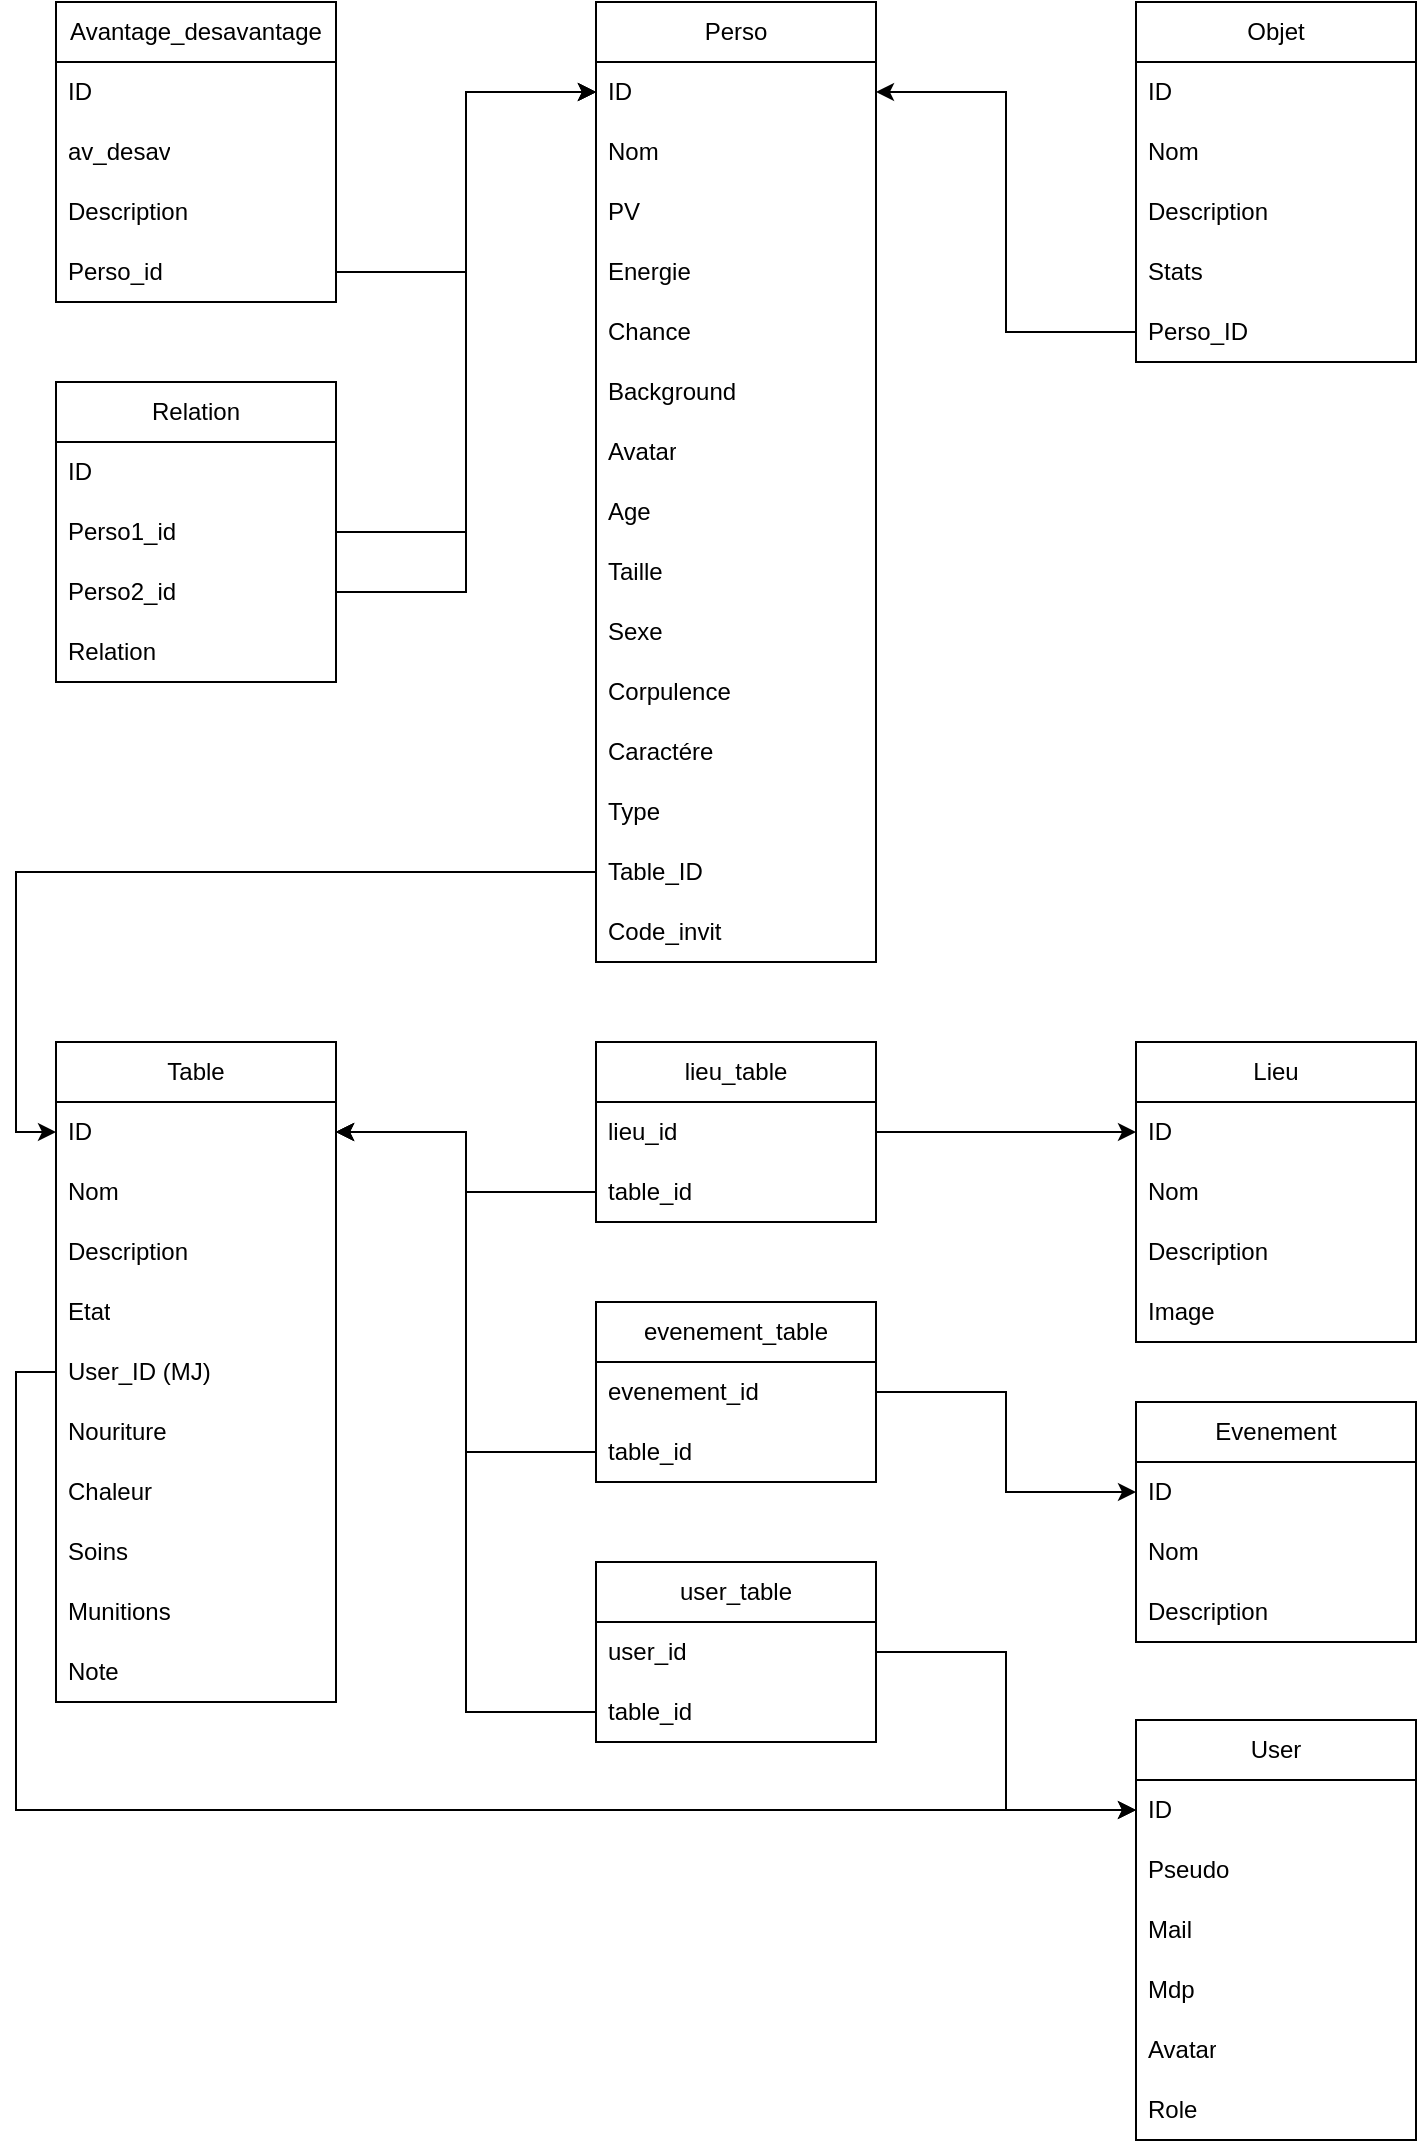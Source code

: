 <mxfile version="21.2.9" type="github">
  <diagram name="Page-1" id="Z51CJz-SSdaCgO5ZE1-a">
    <mxGraphModel dx="1434" dy="756" grid="1" gridSize="10" guides="1" tooltips="1" connect="1" arrows="1" fold="1" page="1" pageScale="1" pageWidth="827" pageHeight="1169" math="0" shadow="0">
      <root>
        <mxCell id="0" />
        <mxCell id="1" parent="0" />
        <mxCell id="J40Q3f0S2mLaKKjMADyJ-2" value="Perso" style="swimlane;fontStyle=0;childLayout=stackLayout;horizontal=1;startSize=30;horizontalStack=0;resizeParent=1;resizeParentMax=0;resizeLast=0;collapsible=1;marginBottom=0;whiteSpace=wrap;html=1;" vertex="1" parent="1">
          <mxGeometry x="330" y="100" width="140" height="480" as="geometry">
            <mxRectangle x="330" y="100" width="70" height="30" as="alternateBounds" />
          </mxGeometry>
        </mxCell>
        <mxCell id="J40Q3f0S2mLaKKjMADyJ-3" value="ID" style="text;strokeColor=none;fillColor=none;align=left;verticalAlign=middle;spacingLeft=4;spacingRight=4;overflow=hidden;points=[[0,0.5],[1,0.5]];portConstraint=eastwest;rotatable=0;whiteSpace=wrap;html=1;" vertex="1" parent="J40Q3f0S2mLaKKjMADyJ-2">
          <mxGeometry y="30" width="140" height="30" as="geometry" />
        </mxCell>
        <mxCell id="J40Q3f0S2mLaKKjMADyJ-4" value="Nom" style="text;strokeColor=none;fillColor=none;align=left;verticalAlign=middle;spacingLeft=4;spacingRight=4;overflow=hidden;points=[[0,0.5],[1,0.5]];portConstraint=eastwest;rotatable=0;whiteSpace=wrap;html=1;" vertex="1" parent="J40Q3f0S2mLaKKjMADyJ-2">
          <mxGeometry y="60" width="140" height="30" as="geometry" />
        </mxCell>
        <mxCell id="J40Q3f0S2mLaKKjMADyJ-5" value="PV" style="text;strokeColor=none;fillColor=none;align=left;verticalAlign=middle;spacingLeft=4;spacingRight=4;overflow=hidden;points=[[0,0.5],[1,0.5]];portConstraint=eastwest;rotatable=0;whiteSpace=wrap;html=1;" vertex="1" parent="J40Q3f0S2mLaKKjMADyJ-2">
          <mxGeometry y="90" width="140" height="30" as="geometry" />
        </mxCell>
        <mxCell id="J40Q3f0S2mLaKKjMADyJ-7" value="Energie" style="text;strokeColor=none;fillColor=none;align=left;verticalAlign=middle;spacingLeft=4;spacingRight=4;overflow=hidden;points=[[0,0.5],[1,0.5]];portConstraint=eastwest;rotatable=0;whiteSpace=wrap;html=1;" vertex="1" parent="J40Q3f0S2mLaKKjMADyJ-2">
          <mxGeometry y="120" width="140" height="30" as="geometry" />
        </mxCell>
        <mxCell id="J40Q3f0S2mLaKKjMADyJ-6" value="Chance" style="text;strokeColor=none;fillColor=none;align=left;verticalAlign=middle;spacingLeft=4;spacingRight=4;overflow=hidden;points=[[0,0.5],[1,0.5]];portConstraint=eastwest;rotatable=0;whiteSpace=wrap;html=1;" vertex="1" parent="J40Q3f0S2mLaKKjMADyJ-2">
          <mxGeometry y="150" width="140" height="30" as="geometry" />
        </mxCell>
        <mxCell id="J40Q3f0S2mLaKKjMADyJ-10" value="Background" style="text;strokeColor=none;fillColor=none;align=left;verticalAlign=middle;spacingLeft=4;spacingRight=4;overflow=hidden;points=[[0,0.5],[1,0.5]];portConstraint=eastwest;rotatable=0;whiteSpace=wrap;html=1;" vertex="1" parent="J40Q3f0S2mLaKKjMADyJ-2">
          <mxGeometry y="180" width="140" height="30" as="geometry" />
        </mxCell>
        <mxCell id="J40Q3f0S2mLaKKjMADyJ-11" value="Avatar" style="text;strokeColor=none;fillColor=none;align=left;verticalAlign=middle;spacingLeft=4;spacingRight=4;overflow=hidden;points=[[0,0.5],[1,0.5]];portConstraint=eastwest;rotatable=0;whiteSpace=wrap;html=1;" vertex="1" parent="J40Q3f0S2mLaKKjMADyJ-2">
          <mxGeometry y="210" width="140" height="30" as="geometry" />
        </mxCell>
        <mxCell id="J40Q3f0S2mLaKKjMADyJ-15" value="Age" style="text;strokeColor=none;fillColor=none;align=left;verticalAlign=middle;spacingLeft=4;spacingRight=4;overflow=hidden;points=[[0,0.5],[1,0.5]];portConstraint=eastwest;rotatable=0;whiteSpace=wrap;html=1;" vertex="1" parent="J40Q3f0S2mLaKKjMADyJ-2">
          <mxGeometry y="240" width="140" height="30" as="geometry" />
        </mxCell>
        <mxCell id="J40Q3f0S2mLaKKjMADyJ-16" value="Taille" style="text;strokeColor=none;fillColor=none;align=left;verticalAlign=middle;spacingLeft=4;spacingRight=4;overflow=hidden;points=[[0,0.5],[1,0.5]];portConstraint=eastwest;rotatable=0;whiteSpace=wrap;html=1;" vertex="1" parent="J40Q3f0S2mLaKKjMADyJ-2">
          <mxGeometry y="270" width="140" height="30" as="geometry" />
        </mxCell>
        <mxCell id="J40Q3f0S2mLaKKjMADyJ-17" value="Sexe" style="text;strokeColor=none;fillColor=none;align=left;verticalAlign=middle;spacingLeft=4;spacingRight=4;overflow=hidden;points=[[0,0.5],[1,0.5]];portConstraint=eastwest;rotatable=0;whiteSpace=wrap;html=1;" vertex="1" parent="J40Q3f0S2mLaKKjMADyJ-2">
          <mxGeometry y="300" width="140" height="30" as="geometry" />
        </mxCell>
        <mxCell id="J40Q3f0S2mLaKKjMADyJ-12" value="Corpulence" style="text;strokeColor=none;fillColor=none;align=left;verticalAlign=middle;spacingLeft=4;spacingRight=4;overflow=hidden;points=[[0,0.5],[1,0.5]];portConstraint=eastwest;rotatable=0;whiteSpace=wrap;html=1;" vertex="1" parent="J40Q3f0S2mLaKKjMADyJ-2">
          <mxGeometry y="330" width="140" height="30" as="geometry" />
        </mxCell>
        <mxCell id="J40Q3f0S2mLaKKjMADyJ-14" value="Caractére" style="text;strokeColor=none;fillColor=none;align=left;verticalAlign=middle;spacingLeft=4;spacingRight=4;overflow=hidden;points=[[0,0.5],[1,0.5]];portConstraint=eastwest;rotatable=0;whiteSpace=wrap;html=1;" vertex="1" parent="J40Q3f0S2mLaKKjMADyJ-2">
          <mxGeometry y="360" width="140" height="30" as="geometry" />
        </mxCell>
        <mxCell id="J40Q3f0S2mLaKKjMADyJ-13" value="Type" style="text;strokeColor=none;fillColor=none;align=left;verticalAlign=middle;spacingLeft=4;spacingRight=4;overflow=hidden;points=[[0,0.5],[1,0.5]];portConstraint=eastwest;rotatable=0;whiteSpace=wrap;html=1;" vertex="1" parent="J40Q3f0S2mLaKKjMADyJ-2">
          <mxGeometry y="390" width="140" height="30" as="geometry" />
        </mxCell>
        <mxCell id="J40Q3f0S2mLaKKjMADyJ-9" value="Table_ID" style="text;strokeColor=none;fillColor=none;align=left;verticalAlign=middle;spacingLeft=4;spacingRight=4;overflow=hidden;points=[[0,0.5],[1,0.5]];portConstraint=eastwest;rotatable=0;whiteSpace=wrap;html=1;" vertex="1" parent="J40Q3f0S2mLaKKjMADyJ-2">
          <mxGeometry y="420" width="140" height="30" as="geometry" />
        </mxCell>
        <mxCell id="J40Q3f0S2mLaKKjMADyJ-8" value="Code_invit" style="text;strokeColor=none;fillColor=none;align=left;verticalAlign=middle;spacingLeft=4;spacingRight=4;overflow=hidden;points=[[0,0.5],[1,0.5]];portConstraint=eastwest;rotatable=0;whiteSpace=wrap;html=1;" vertex="1" parent="J40Q3f0S2mLaKKjMADyJ-2">
          <mxGeometry y="450" width="140" height="30" as="geometry" />
        </mxCell>
        <mxCell id="J40Q3f0S2mLaKKjMADyJ-18" value="Avantage_desavantage" style="swimlane;fontStyle=0;childLayout=stackLayout;horizontal=1;startSize=30;horizontalStack=0;resizeParent=1;resizeParentMax=0;resizeLast=0;collapsible=1;marginBottom=0;whiteSpace=wrap;html=1;" vertex="1" parent="1">
          <mxGeometry x="60" y="100" width="140" height="150" as="geometry" />
        </mxCell>
        <mxCell id="J40Q3f0S2mLaKKjMADyJ-41" value="ID" style="text;strokeColor=none;fillColor=none;align=left;verticalAlign=middle;spacingLeft=4;spacingRight=4;overflow=hidden;points=[[0,0.5],[1,0.5]];portConstraint=eastwest;rotatable=0;whiteSpace=wrap;html=1;" vertex="1" parent="J40Q3f0S2mLaKKjMADyJ-18">
          <mxGeometry y="30" width="140" height="30" as="geometry" />
        </mxCell>
        <mxCell id="J40Q3f0S2mLaKKjMADyJ-19" value="av_desav" style="text;strokeColor=none;fillColor=none;align=left;verticalAlign=middle;spacingLeft=4;spacingRight=4;overflow=hidden;points=[[0,0.5],[1,0.5]];portConstraint=eastwest;rotatable=0;whiteSpace=wrap;html=1;" vertex="1" parent="J40Q3f0S2mLaKKjMADyJ-18">
          <mxGeometry y="60" width="140" height="30" as="geometry" />
        </mxCell>
        <mxCell id="J40Q3f0S2mLaKKjMADyJ-20" value="Description" style="text;strokeColor=none;fillColor=none;align=left;verticalAlign=middle;spacingLeft=4;spacingRight=4;overflow=hidden;points=[[0,0.5],[1,0.5]];portConstraint=eastwest;rotatable=0;whiteSpace=wrap;html=1;" vertex="1" parent="J40Q3f0S2mLaKKjMADyJ-18">
          <mxGeometry y="90" width="140" height="30" as="geometry" />
        </mxCell>
        <mxCell id="J40Q3f0S2mLaKKjMADyJ-21" value="Perso_id" style="text;strokeColor=none;fillColor=none;align=left;verticalAlign=middle;spacingLeft=4;spacingRight=4;overflow=hidden;points=[[0,0.5],[1,0.5]];portConstraint=eastwest;rotatable=0;whiteSpace=wrap;html=1;" vertex="1" parent="J40Q3f0S2mLaKKjMADyJ-18">
          <mxGeometry y="120" width="140" height="30" as="geometry" />
        </mxCell>
        <mxCell id="J40Q3f0S2mLaKKjMADyJ-22" value="Relation" style="swimlane;fontStyle=0;childLayout=stackLayout;horizontal=1;startSize=30;horizontalStack=0;resizeParent=1;resizeParentMax=0;resizeLast=0;collapsible=1;marginBottom=0;whiteSpace=wrap;html=1;" vertex="1" parent="1">
          <mxGeometry x="60" y="290" width="140" height="150" as="geometry" />
        </mxCell>
        <mxCell id="J40Q3f0S2mLaKKjMADyJ-42" value="ID" style="text;strokeColor=none;fillColor=none;align=left;verticalAlign=middle;spacingLeft=4;spacingRight=4;overflow=hidden;points=[[0,0.5],[1,0.5]];portConstraint=eastwest;rotatable=0;whiteSpace=wrap;html=1;" vertex="1" parent="J40Q3f0S2mLaKKjMADyJ-22">
          <mxGeometry y="30" width="140" height="30" as="geometry" />
        </mxCell>
        <mxCell id="J40Q3f0S2mLaKKjMADyJ-23" value="Perso1_id" style="text;strokeColor=none;fillColor=none;align=left;verticalAlign=middle;spacingLeft=4;spacingRight=4;overflow=hidden;points=[[0,0.5],[1,0.5]];portConstraint=eastwest;rotatable=0;whiteSpace=wrap;html=1;" vertex="1" parent="J40Q3f0S2mLaKKjMADyJ-22">
          <mxGeometry y="60" width="140" height="30" as="geometry" />
        </mxCell>
        <mxCell id="J40Q3f0S2mLaKKjMADyJ-24" value="Perso2_id" style="text;strokeColor=none;fillColor=none;align=left;verticalAlign=middle;spacingLeft=4;spacingRight=4;overflow=hidden;points=[[0,0.5],[1,0.5]];portConstraint=eastwest;rotatable=0;whiteSpace=wrap;html=1;" vertex="1" parent="J40Q3f0S2mLaKKjMADyJ-22">
          <mxGeometry y="90" width="140" height="30" as="geometry" />
        </mxCell>
        <mxCell id="J40Q3f0S2mLaKKjMADyJ-25" value="Relation" style="text;strokeColor=none;fillColor=none;align=left;verticalAlign=middle;spacingLeft=4;spacingRight=4;overflow=hidden;points=[[0,0.5],[1,0.5]];portConstraint=eastwest;rotatable=0;whiteSpace=wrap;html=1;" vertex="1" parent="J40Q3f0S2mLaKKjMADyJ-22">
          <mxGeometry y="120" width="140" height="30" as="geometry" />
        </mxCell>
        <mxCell id="J40Q3f0S2mLaKKjMADyJ-26" value="Table" style="swimlane;fontStyle=0;childLayout=stackLayout;horizontal=1;startSize=30;horizontalStack=0;resizeParent=1;resizeParentMax=0;resizeLast=0;collapsible=1;marginBottom=0;whiteSpace=wrap;html=1;" vertex="1" parent="1">
          <mxGeometry x="60" y="620" width="140" height="330" as="geometry" />
        </mxCell>
        <mxCell id="J40Q3f0S2mLaKKjMADyJ-43" value="ID" style="text;strokeColor=none;fillColor=none;align=left;verticalAlign=middle;spacingLeft=4;spacingRight=4;overflow=hidden;points=[[0,0.5],[1,0.5]];portConstraint=eastwest;rotatable=0;whiteSpace=wrap;html=1;" vertex="1" parent="J40Q3f0S2mLaKKjMADyJ-26">
          <mxGeometry y="30" width="140" height="30" as="geometry" />
        </mxCell>
        <mxCell id="J40Q3f0S2mLaKKjMADyJ-27" value="Nom" style="text;strokeColor=none;fillColor=none;align=left;verticalAlign=middle;spacingLeft=4;spacingRight=4;overflow=hidden;points=[[0,0.5],[1,0.5]];portConstraint=eastwest;rotatable=0;whiteSpace=wrap;html=1;" vertex="1" parent="J40Q3f0S2mLaKKjMADyJ-26">
          <mxGeometry y="60" width="140" height="30" as="geometry" />
        </mxCell>
        <mxCell id="J40Q3f0S2mLaKKjMADyJ-30" value="Description" style="text;strokeColor=none;fillColor=none;align=left;verticalAlign=middle;spacingLeft=4;spacingRight=4;overflow=hidden;points=[[0,0.5],[1,0.5]];portConstraint=eastwest;rotatable=0;whiteSpace=wrap;html=1;" vertex="1" parent="J40Q3f0S2mLaKKjMADyJ-26">
          <mxGeometry y="90" width="140" height="30" as="geometry" />
        </mxCell>
        <mxCell id="J40Q3f0S2mLaKKjMADyJ-28" value="Etat" style="text;strokeColor=none;fillColor=none;align=left;verticalAlign=middle;spacingLeft=4;spacingRight=4;overflow=hidden;points=[[0,0.5],[1,0.5]];portConstraint=eastwest;rotatable=0;whiteSpace=wrap;html=1;" vertex="1" parent="J40Q3f0S2mLaKKjMADyJ-26">
          <mxGeometry y="120" width="140" height="30" as="geometry" />
        </mxCell>
        <mxCell id="J40Q3f0S2mLaKKjMADyJ-32" value="User_ID (MJ)" style="text;strokeColor=none;fillColor=none;align=left;verticalAlign=middle;spacingLeft=4;spacingRight=4;overflow=hidden;points=[[0,0.5],[1,0.5]];portConstraint=eastwest;rotatable=0;whiteSpace=wrap;html=1;" vertex="1" parent="J40Q3f0S2mLaKKjMADyJ-26">
          <mxGeometry y="150" width="140" height="30" as="geometry" />
        </mxCell>
        <mxCell id="J40Q3f0S2mLaKKjMADyJ-34" value="Nouriture" style="text;strokeColor=none;fillColor=none;align=left;verticalAlign=middle;spacingLeft=4;spacingRight=4;overflow=hidden;points=[[0,0.5],[1,0.5]];portConstraint=eastwest;rotatable=0;whiteSpace=wrap;html=1;" vertex="1" parent="J40Q3f0S2mLaKKjMADyJ-26">
          <mxGeometry y="180" width="140" height="30" as="geometry" />
        </mxCell>
        <mxCell id="J40Q3f0S2mLaKKjMADyJ-33" value="Chaleur" style="text;strokeColor=none;fillColor=none;align=left;verticalAlign=middle;spacingLeft=4;spacingRight=4;overflow=hidden;points=[[0,0.5],[1,0.5]];portConstraint=eastwest;rotatable=0;whiteSpace=wrap;html=1;" vertex="1" parent="J40Q3f0S2mLaKKjMADyJ-26">
          <mxGeometry y="210" width="140" height="30" as="geometry" />
        </mxCell>
        <mxCell id="J40Q3f0S2mLaKKjMADyJ-35" value="Soins" style="text;strokeColor=none;fillColor=none;align=left;verticalAlign=middle;spacingLeft=4;spacingRight=4;overflow=hidden;points=[[0,0.5],[1,0.5]];portConstraint=eastwest;rotatable=0;whiteSpace=wrap;html=1;" vertex="1" parent="J40Q3f0S2mLaKKjMADyJ-26">
          <mxGeometry y="240" width="140" height="30" as="geometry" />
        </mxCell>
        <mxCell id="J40Q3f0S2mLaKKjMADyJ-31" value="Munitions" style="text;strokeColor=none;fillColor=none;align=left;verticalAlign=middle;spacingLeft=4;spacingRight=4;overflow=hidden;points=[[0,0.5],[1,0.5]];portConstraint=eastwest;rotatable=0;whiteSpace=wrap;html=1;" vertex="1" parent="J40Q3f0S2mLaKKjMADyJ-26">
          <mxGeometry y="270" width="140" height="30" as="geometry" />
        </mxCell>
        <mxCell id="J40Q3f0S2mLaKKjMADyJ-29" value="Note" style="text;strokeColor=none;fillColor=none;align=left;verticalAlign=middle;spacingLeft=4;spacingRight=4;overflow=hidden;points=[[0,0.5],[1,0.5]];portConstraint=eastwest;rotatable=0;whiteSpace=wrap;html=1;" vertex="1" parent="J40Q3f0S2mLaKKjMADyJ-26">
          <mxGeometry y="300" width="140" height="30" as="geometry" />
        </mxCell>
        <mxCell id="J40Q3f0S2mLaKKjMADyJ-36" value="Objet" style="swimlane;fontStyle=0;childLayout=stackLayout;horizontal=1;startSize=30;horizontalStack=0;resizeParent=1;resizeParentMax=0;resizeLast=0;collapsible=1;marginBottom=0;whiteSpace=wrap;html=1;" vertex="1" parent="1">
          <mxGeometry x="600" y="100" width="140" height="180" as="geometry" />
        </mxCell>
        <mxCell id="J40Q3f0S2mLaKKjMADyJ-37" value="ID" style="text;strokeColor=none;fillColor=none;align=left;verticalAlign=middle;spacingLeft=4;spacingRight=4;overflow=hidden;points=[[0,0.5],[1,0.5]];portConstraint=eastwest;rotatable=0;whiteSpace=wrap;html=1;" vertex="1" parent="J40Q3f0S2mLaKKjMADyJ-36">
          <mxGeometry y="30" width="140" height="30" as="geometry" />
        </mxCell>
        <mxCell id="J40Q3f0S2mLaKKjMADyJ-38" value="Nom" style="text;strokeColor=none;fillColor=none;align=left;verticalAlign=middle;spacingLeft=4;spacingRight=4;overflow=hidden;points=[[0,0.5],[1,0.5]];portConstraint=eastwest;rotatable=0;whiteSpace=wrap;html=1;" vertex="1" parent="J40Q3f0S2mLaKKjMADyJ-36">
          <mxGeometry y="60" width="140" height="30" as="geometry" />
        </mxCell>
        <mxCell id="J40Q3f0S2mLaKKjMADyJ-40" value="Description" style="text;strokeColor=none;fillColor=none;align=left;verticalAlign=middle;spacingLeft=4;spacingRight=4;overflow=hidden;points=[[0,0.5],[1,0.5]];portConstraint=eastwest;rotatable=0;whiteSpace=wrap;html=1;" vertex="1" parent="J40Q3f0S2mLaKKjMADyJ-36">
          <mxGeometry y="90" width="140" height="30" as="geometry" />
        </mxCell>
        <mxCell id="J40Q3f0S2mLaKKjMADyJ-39" value="Stats" style="text;strokeColor=none;fillColor=none;align=left;verticalAlign=middle;spacingLeft=4;spacingRight=4;overflow=hidden;points=[[0,0.5],[1,0.5]];portConstraint=eastwest;rotatable=0;whiteSpace=wrap;html=1;" vertex="1" parent="J40Q3f0S2mLaKKjMADyJ-36">
          <mxGeometry y="120" width="140" height="30" as="geometry" />
        </mxCell>
        <mxCell id="J40Q3f0S2mLaKKjMADyJ-44" value="Perso_ID" style="text;strokeColor=none;fillColor=none;align=left;verticalAlign=middle;spacingLeft=4;spacingRight=4;overflow=hidden;points=[[0,0.5],[1,0.5]];portConstraint=eastwest;rotatable=0;whiteSpace=wrap;html=1;" vertex="1" parent="J40Q3f0S2mLaKKjMADyJ-36">
          <mxGeometry y="150" width="140" height="30" as="geometry" />
        </mxCell>
        <mxCell id="J40Q3f0S2mLaKKjMADyJ-45" value="lieu_table" style="swimlane;fontStyle=0;childLayout=stackLayout;horizontal=1;startSize=30;horizontalStack=0;resizeParent=1;resizeParentMax=0;resizeLast=0;collapsible=1;marginBottom=0;whiteSpace=wrap;html=1;" vertex="1" parent="1">
          <mxGeometry x="330" y="620" width="140" height="90" as="geometry" />
        </mxCell>
        <mxCell id="J40Q3f0S2mLaKKjMADyJ-46" value="lieu_id" style="text;strokeColor=none;fillColor=none;align=left;verticalAlign=middle;spacingLeft=4;spacingRight=4;overflow=hidden;points=[[0,0.5],[1,0.5]];portConstraint=eastwest;rotatable=0;whiteSpace=wrap;html=1;" vertex="1" parent="J40Q3f0S2mLaKKjMADyJ-45">
          <mxGeometry y="30" width="140" height="30" as="geometry" />
        </mxCell>
        <mxCell id="J40Q3f0S2mLaKKjMADyJ-47" value="table_id" style="text;strokeColor=none;fillColor=none;align=left;verticalAlign=middle;spacingLeft=4;spacingRight=4;overflow=hidden;points=[[0,0.5],[1,0.5]];portConstraint=eastwest;rotatable=0;whiteSpace=wrap;html=1;" vertex="1" parent="J40Q3f0S2mLaKKjMADyJ-45">
          <mxGeometry y="60" width="140" height="30" as="geometry" />
        </mxCell>
        <mxCell id="J40Q3f0S2mLaKKjMADyJ-49" value="evenement_table" style="swimlane;fontStyle=0;childLayout=stackLayout;horizontal=1;startSize=30;horizontalStack=0;resizeParent=1;resizeParentMax=0;resizeLast=0;collapsible=1;marginBottom=0;whiteSpace=wrap;html=1;" vertex="1" parent="1">
          <mxGeometry x="330" y="750" width="140" height="90" as="geometry" />
        </mxCell>
        <mxCell id="J40Q3f0S2mLaKKjMADyJ-50" value="evenement_id" style="text;strokeColor=none;fillColor=none;align=left;verticalAlign=middle;spacingLeft=4;spacingRight=4;overflow=hidden;points=[[0,0.5],[1,0.5]];portConstraint=eastwest;rotatable=0;whiteSpace=wrap;html=1;" vertex="1" parent="J40Q3f0S2mLaKKjMADyJ-49">
          <mxGeometry y="30" width="140" height="30" as="geometry" />
        </mxCell>
        <mxCell id="J40Q3f0S2mLaKKjMADyJ-51" value="table_id" style="text;strokeColor=none;fillColor=none;align=left;verticalAlign=middle;spacingLeft=4;spacingRight=4;overflow=hidden;points=[[0,0.5],[1,0.5]];portConstraint=eastwest;rotatable=0;whiteSpace=wrap;html=1;" vertex="1" parent="J40Q3f0S2mLaKKjMADyJ-49">
          <mxGeometry y="60" width="140" height="30" as="geometry" />
        </mxCell>
        <mxCell id="J40Q3f0S2mLaKKjMADyJ-52" value="Lieu" style="swimlane;fontStyle=0;childLayout=stackLayout;horizontal=1;startSize=30;horizontalStack=0;resizeParent=1;resizeParentMax=0;resizeLast=0;collapsible=1;marginBottom=0;whiteSpace=wrap;html=1;" vertex="1" parent="1">
          <mxGeometry x="600" y="620" width="140" height="150" as="geometry" />
        </mxCell>
        <mxCell id="J40Q3f0S2mLaKKjMADyJ-53" value="ID" style="text;strokeColor=none;fillColor=none;align=left;verticalAlign=middle;spacingLeft=4;spacingRight=4;overflow=hidden;points=[[0,0.5],[1,0.5]];portConstraint=eastwest;rotatable=0;whiteSpace=wrap;html=1;" vertex="1" parent="J40Q3f0S2mLaKKjMADyJ-52">
          <mxGeometry y="30" width="140" height="30" as="geometry" />
        </mxCell>
        <mxCell id="J40Q3f0S2mLaKKjMADyJ-54" value="Nom" style="text;strokeColor=none;fillColor=none;align=left;verticalAlign=middle;spacingLeft=4;spacingRight=4;overflow=hidden;points=[[0,0.5],[1,0.5]];portConstraint=eastwest;rotatable=0;whiteSpace=wrap;html=1;" vertex="1" parent="J40Q3f0S2mLaKKjMADyJ-52">
          <mxGeometry y="60" width="140" height="30" as="geometry" />
        </mxCell>
        <mxCell id="J40Q3f0S2mLaKKjMADyJ-55" value="Description" style="text;strokeColor=none;fillColor=none;align=left;verticalAlign=middle;spacingLeft=4;spacingRight=4;overflow=hidden;points=[[0,0.5],[1,0.5]];portConstraint=eastwest;rotatable=0;whiteSpace=wrap;html=1;" vertex="1" parent="J40Q3f0S2mLaKKjMADyJ-52">
          <mxGeometry y="90" width="140" height="30" as="geometry" />
        </mxCell>
        <mxCell id="J40Q3f0S2mLaKKjMADyJ-56" value="Image" style="text;strokeColor=none;fillColor=none;align=left;verticalAlign=middle;spacingLeft=4;spacingRight=4;overflow=hidden;points=[[0,0.5],[1,0.5]];portConstraint=eastwest;rotatable=0;whiteSpace=wrap;html=1;" vertex="1" parent="J40Q3f0S2mLaKKjMADyJ-52">
          <mxGeometry y="120" width="140" height="30" as="geometry" />
        </mxCell>
        <mxCell id="J40Q3f0S2mLaKKjMADyJ-57" value="Evenement" style="swimlane;fontStyle=0;childLayout=stackLayout;horizontal=1;startSize=30;horizontalStack=0;resizeParent=1;resizeParentMax=0;resizeLast=0;collapsible=1;marginBottom=0;whiteSpace=wrap;html=1;" vertex="1" parent="1">
          <mxGeometry x="600" y="800" width="140" height="120" as="geometry" />
        </mxCell>
        <mxCell id="J40Q3f0S2mLaKKjMADyJ-58" value="ID" style="text;strokeColor=none;fillColor=none;align=left;verticalAlign=middle;spacingLeft=4;spacingRight=4;overflow=hidden;points=[[0,0.5],[1,0.5]];portConstraint=eastwest;rotatable=0;whiteSpace=wrap;html=1;" vertex="1" parent="J40Q3f0S2mLaKKjMADyJ-57">
          <mxGeometry y="30" width="140" height="30" as="geometry" />
        </mxCell>
        <mxCell id="J40Q3f0S2mLaKKjMADyJ-59" value="Nom" style="text;strokeColor=none;fillColor=none;align=left;verticalAlign=middle;spacingLeft=4;spacingRight=4;overflow=hidden;points=[[0,0.5],[1,0.5]];portConstraint=eastwest;rotatable=0;whiteSpace=wrap;html=1;" vertex="1" parent="J40Q3f0S2mLaKKjMADyJ-57">
          <mxGeometry y="60" width="140" height="30" as="geometry" />
        </mxCell>
        <mxCell id="J40Q3f0S2mLaKKjMADyJ-60" value="Description" style="text;strokeColor=none;fillColor=none;align=left;verticalAlign=middle;spacingLeft=4;spacingRight=4;overflow=hidden;points=[[0,0.5],[1,0.5]];portConstraint=eastwest;rotatable=0;whiteSpace=wrap;html=1;" vertex="1" parent="J40Q3f0S2mLaKKjMADyJ-57">
          <mxGeometry y="90" width="140" height="30" as="geometry" />
        </mxCell>
        <mxCell id="J40Q3f0S2mLaKKjMADyJ-61" value="user_table" style="swimlane;fontStyle=0;childLayout=stackLayout;horizontal=1;startSize=30;horizontalStack=0;resizeParent=1;resizeParentMax=0;resizeLast=0;collapsible=1;marginBottom=0;whiteSpace=wrap;html=1;" vertex="1" parent="1">
          <mxGeometry x="330" y="880" width="140" height="90" as="geometry" />
        </mxCell>
        <mxCell id="J40Q3f0S2mLaKKjMADyJ-62" value="user_id" style="text;strokeColor=none;fillColor=none;align=left;verticalAlign=middle;spacingLeft=4;spacingRight=4;overflow=hidden;points=[[0,0.5],[1,0.5]];portConstraint=eastwest;rotatable=0;whiteSpace=wrap;html=1;" vertex="1" parent="J40Q3f0S2mLaKKjMADyJ-61">
          <mxGeometry y="30" width="140" height="30" as="geometry" />
        </mxCell>
        <mxCell id="J40Q3f0S2mLaKKjMADyJ-63" value="table_id" style="text;strokeColor=none;fillColor=none;align=left;verticalAlign=middle;spacingLeft=4;spacingRight=4;overflow=hidden;points=[[0,0.5],[1,0.5]];portConstraint=eastwest;rotatable=0;whiteSpace=wrap;html=1;" vertex="1" parent="J40Q3f0S2mLaKKjMADyJ-61">
          <mxGeometry y="60" width="140" height="30" as="geometry" />
        </mxCell>
        <mxCell id="J40Q3f0S2mLaKKjMADyJ-64" value="User" style="swimlane;fontStyle=0;childLayout=stackLayout;horizontal=1;startSize=30;horizontalStack=0;resizeParent=1;resizeParentMax=0;resizeLast=0;collapsible=1;marginBottom=0;whiteSpace=wrap;html=1;" vertex="1" parent="1">
          <mxGeometry x="600" y="959" width="140" height="210" as="geometry" />
        </mxCell>
        <mxCell id="J40Q3f0S2mLaKKjMADyJ-65" value="ID" style="text;strokeColor=none;fillColor=none;align=left;verticalAlign=middle;spacingLeft=4;spacingRight=4;overflow=hidden;points=[[0,0.5],[1,0.5]];portConstraint=eastwest;rotatable=0;whiteSpace=wrap;html=1;" vertex="1" parent="J40Q3f0S2mLaKKjMADyJ-64">
          <mxGeometry y="30" width="140" height="30" as="geometry" />
        </mxCell>
        <mxCell id="J40Q3f0S2mLaKKjMADyJ-68" value="Pseudo" style="text;strokeColor=none;fillColor=none;align=left;verticalAlign=middle;spacingLeft=4;spacingRight=4;overflow=hidden;points=[[0,0.5],[1,0.5]];portConstraint=eastwest;rotatable=0;whiteSpace=wrap;html=1;" vertex="1" parent="J40Q3f0S2mLaKKjMADyJ-64">
          <mxGeometry y="60" width="140" height="30" as="geometry" />
        </mxCell>
        <mxCell id="J40Q3f0S2mLaKKjMADyJ-69" value="Mail" style="text;strokeColor=none;fillColor=none;align=left;verticalAlign=middle;spacingLeft=4;spacingRight=4;overflow=hidden;points=[[0,0.5],[1,0.5]];portConstraint=eastwest;rotatable=0;whiteSpace=wrap;html=1;" vertex="1" parent="J40Q3f0S2mLaKKjMADyJ-64">
          <mxGeometry y="90" width="140" height="30" as="geometry" />
        </mxCell>
        <mxCell id="J40Q3f0S2mLaKKjMADyJ-66" value="Mdp" style="text;strokeColor=none;fillColor=none;align=left;verticalAlign=middle;spacingLeft=4;spacingRight=4;overflow=hidden;points=[[0,0.5],[1,0.5]];portConstraint=eastwest;rotatable=0;whiteSpace=wrap;html=1;" vertex="1" parent="J40Q3f0S2mLaKKjMADyJ-64">
          <mxGeometry y="120" width="140" height="30" as="geometry" />
        </mxCell>
        <mxCell id="J40Q3f0S2mLaKKjMADyJ-70" value="Avatar" style="text;strokeColor=none;fillColor=none;align=left;verticalAlign=middle;spacingLeft=4;spacingRight=4;overflow=hidden;points=[[0,0.5],[1,0.5]];portConstraint=eastwest;rotatable=0;whiteSpace=wrap;html=1;" vertex="1" parent="J40Q3f0S2mLaKKjMADyJ-64">
          <mxGeometry y="150" width="140" height="30" as="geometry" />
        </mxCell>
        <mxCell id="J40Q3f0S2mLaKKjMADyJ-67" value="Role" style="text;strokeColor=none;fillColor=none;align=left;verticalAlign=middle;spacingLeft=4;spacingRight=4;overflow=hidden;points=[[0,0.5],[1,0.5]];portConstraint=eastwest;rotatable=0;whiteSpace=wrap;html=1;" vertex="1" parent="J40Q3f0S2mLaKKjMADyJ-64">
          <mxGeometry y="180" width="140" height="30" as="geometry" />
        </mxCell>
        <mxCell id="J40Q3f0S2mLaKKjMADyJ-83" style="edgeStyle=orthogonalEdgeStyle;rounded=0;orthogonalLoop=1;jettySize=auto;html=1;exitX=0;exitY=0.5;exitDx=0;exitDy=0;" edge="1" parent="1" source="J40Q3f0S2mLaKKjMADyJ-32" target="J40Q3f0S2mLaKKjMADyJ-65">
          <mxGeometry relative="1" as="geometry" />
        </mxCell>
        <mxCell id="J40Q3f0S2mLaKKjMADyJ-84" style="edgeStyle=orthogonalEdgeStyle;rounded=0;orthogonalLoop=1;jettySize=auto;html=1;exitX=1;exitY=0.5;exitDx=0;exitDy=0;entryX=0;entryY=0.5;entryDx=0;entryDy=0;" edge="1" parent="1" source="J40Q3f0S2mLaKKjMADyJ-23" target="J40Q3f0S2mLaKKjMADyJ-3">
          <mxGeometry relative="1" as="geometry" />
        </mxCell>
        <mxCell id="J40Q3f0S2mLaKKjMADyJ-86" style="edgeStyle=orthogonalEdgeStyle;rounded=0;orthogonalLoop=1;jettySize=auto;html=1;exitX=1;exitY=0.5;exitDx=0;exitDy=0;entryX=0;entryY=0.5;entryDx=0;entryDy=0;" edge="1" parent="1" source="J40Q3f0S2mLaKKjMADyJ-24" target="J40Q3f0S2mLaKKjMADyJ-3">
          <mxGeometry relative="1" as="geometry" />
        </mxCell>
        <mxCell id="J40Q3f0S2mLaKKjMADyJ-87" style="edgeStyle=orthogonalEdgeStyle;rounded=0;orthogonalLoop=1;jettySize=auto;html=1;exitX=1;exitY=0.5;exitDx=0;exitDy=0;entryX=0;entryY=0.5;entryDx=0;entryDy=0;" edge="1" parent="1" source="J40Q3f0S2mLaKKjMADyJ-21" target="J40Q3f0S2mLaKKjMADyJ-3">
          <mxGeometry relative="1" as="geometry" />
        </mxCell>
        <mxCell id="J40Q3f0S2mLaKKjMADyJ-89" style="edgeStyle=orthogonalEdgeStyle;rounded=0;orthogonalLoop=1;jettySize=auto;html=1;exitX=0;exitY=0.5;exitDx=0;exitDy=0;entryX=1;entryY=0.5;entryDx=0;entryDy=0;" edge="1" parent="1" source="J40Q3f0S2mLaKKjMADyJ-44" target="J40Q3f0S2mLaKKjMADyJ-3">
          <mxGeometry relative="1" as="geometry" />
        </mxCell>
        <mxCell id="J40Q3f0S2mLaKKjMADyJ-90" style="edgeStyle=orthogonalEdgeStyle;rounded=0;orthogonalLoop=1;jettySize=auto;html=1;exitX=0;exitY=0.5;exitDx=0;exitDy=0;entryX=0;entryY=0.5;entryDx=0;entryDy=0;" edge="1" parent="1" source="J40Q3f0S2mLaKKjMADyJ-9" target="J40Q3f0S2mLaKKjMADyJ-43">
          <mxGeometry relative="1" as="geometry" />
        </mxCell>
        <mxCell id="J40Q3f0S2mLaKKjMADyJ-91" style="edgeStyle=orthogonalEdgeStyle;rounded=0;orthogonalLoop=1;jettySize=auto;html=1;exitX=0;exitY=0.5;exitDx=0;exitDy=0;entryX=1;entryY=0.5;entryDx=0;entryDy=0;" edge="1" parent="1" source="J40Q3f0S2mLaKKjMADyJ-47" target="J40Q3f0S2mLaKKjMADyJ-43">
          <mxGeometry relative="1" as="geometry" />
        </mxCell>
        <mxCell id="J40Q3f0S2mLaKKjMADyJ-93" style="edgeStyle=orthogonalEdgeStyle;rounded=0;orthogonalLoop=1;jettySize=auto;html=1;exitX=0;exitY=0.5;exitDx=0;exitDy=0;entryX=1;entryY=0.5;entryDx=0;entryDy=0;" edge="1" parent="1" source="J40Q3f0S2mLaKKjMADyJ-51" target="J40Q3f0S2mLaKKjMADyJ-43">
          <mxGeometry relative="1" as="geometry" />
        </mxCell>
        <mxCell id="J40Q3f0S2mLaKKjMADyJ-94" style="edgeStyle=orthogonalEdgeStyle;rounded=0;orthogonalLoop=1;jettySize=auto;html=1;exitX=0;exitY=0.5;exitDx=0;exitDy=0;entryX=1;entryY=0.5;entryDx=0;entryDy=0;" edge="1" parent="1" source="J40Q3f0S2mLaKKjMADyJ-63" target="J40Q3f0S2mLaKKjMADyJ-43">
          <mxGeometry relative="1" as="geometry" />
        </mxCell>
        <mxCell id="J40Q3f0S2mLaKKjMADyJ-95" style="edgeStyle=orthogonalEdgeStyle;rounded=0;orthogonalLoop=1;jettySize=auto;html=1;exitX=1;exitY=0.5;exitDx=0;exitDy=0;entryX=0;entryY=0.5;entryDx=0;entryDy=0;" edge="1" parent="1" source="J40Q3f0S2mLaKKjMADyJ-62" target="J40Q3f0S2mLaKKjMADyJ-65">
          <mxGeometry relative="1" as="geometry" />
        </mxCell>
        <mxCell id="J40Q3f0S2mLaKKjMADyJ-96" style="edgeStyle=orthogonalEdgeStyle;rounded=0;orthogonalLoop=1;jettySize=auto;html=1;exitX=1;exitY=0.5;exitDx=0;exitDy=0;entryX=0;entryY=0.5;entryDx=0;entryDy=0;" edge="1" parent="1" source="J40Q3f0S2mLaKKjMADyJ-50" target="J40Q3f0S2mLaKKjMADyJ-58">
          <mxGeometry relative="1" as="geometry" />
        </mxCell>
        <mxCell id="J40Q3f0S2mLaKKjMADyJ-97" style="edgeStyle=orthogonalEdgeStyle;rounded=0;orthogonalLoop=1;jettySize=auto;html=1;exitX=1;exitY=0.5;exitDx=0;exitDy=0;entryX=0;entryY=0.5;entryDx=0;entryDy=0;" edge="1" parent="1" source="J40Q3f0S2mLaKKjMADyJ-46" target="J40Q3f0S2mLaKKjMADyJ-53">
          <mxGeometry relative="1" as="geometry" />
        </mxCell>
      </root>
    </mxGraphModel>
  </diagram>
</mxfile>
